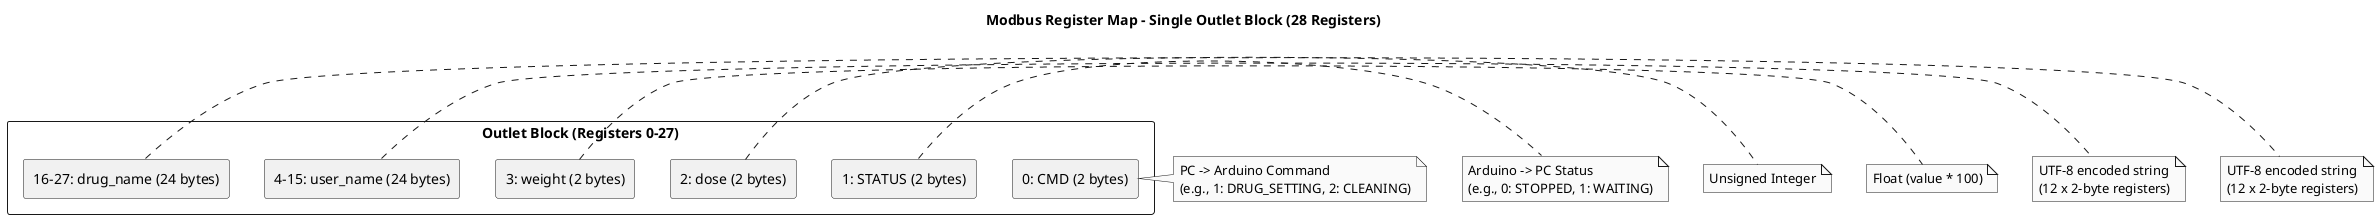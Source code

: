 @startuml
skinparam monochrome true
skinparam componentStyle rectangle

title Modbus Register Map - Single Outlet Block (28 Registers)

component "Outlet Block (Registers 0-27)" {
  rectangle "0: CMD (2 bytes)" as CMD
  rectangle "1: STATUS (2 bytes)" as STATUS
  rectangle "2: dose (2 bytes)" as DOSE
  rectangle "3: weight (2 bytes)" as WEIGHT
  rectangle "4-15: user_name (24 bytes)" as USER_NAME
  rectangle "16-27: drug_name (24 bytes)" as DRUG_NAME
}

note right of CMD
  PC -> Arduino Command
  (e.g., 1: DRUG_SETTING, 2: CLEANING)
end note

note right of STATUS
  Arduino -> PC Status
  (e.g., 0: STOPPED, 1: WAITING)
end note

note right of DOSE
  Unsigned Integer
end note

note right of WEIGHT
  Float (value * 100)
end note

note right of USER_NAME
  UTF-8 encoded string
  (12 x 2-byte registers)
end note

note right of DRUG_NAME
  UTF-8 encoded string
  (12 x 2-byte registers)
end note

@enduml